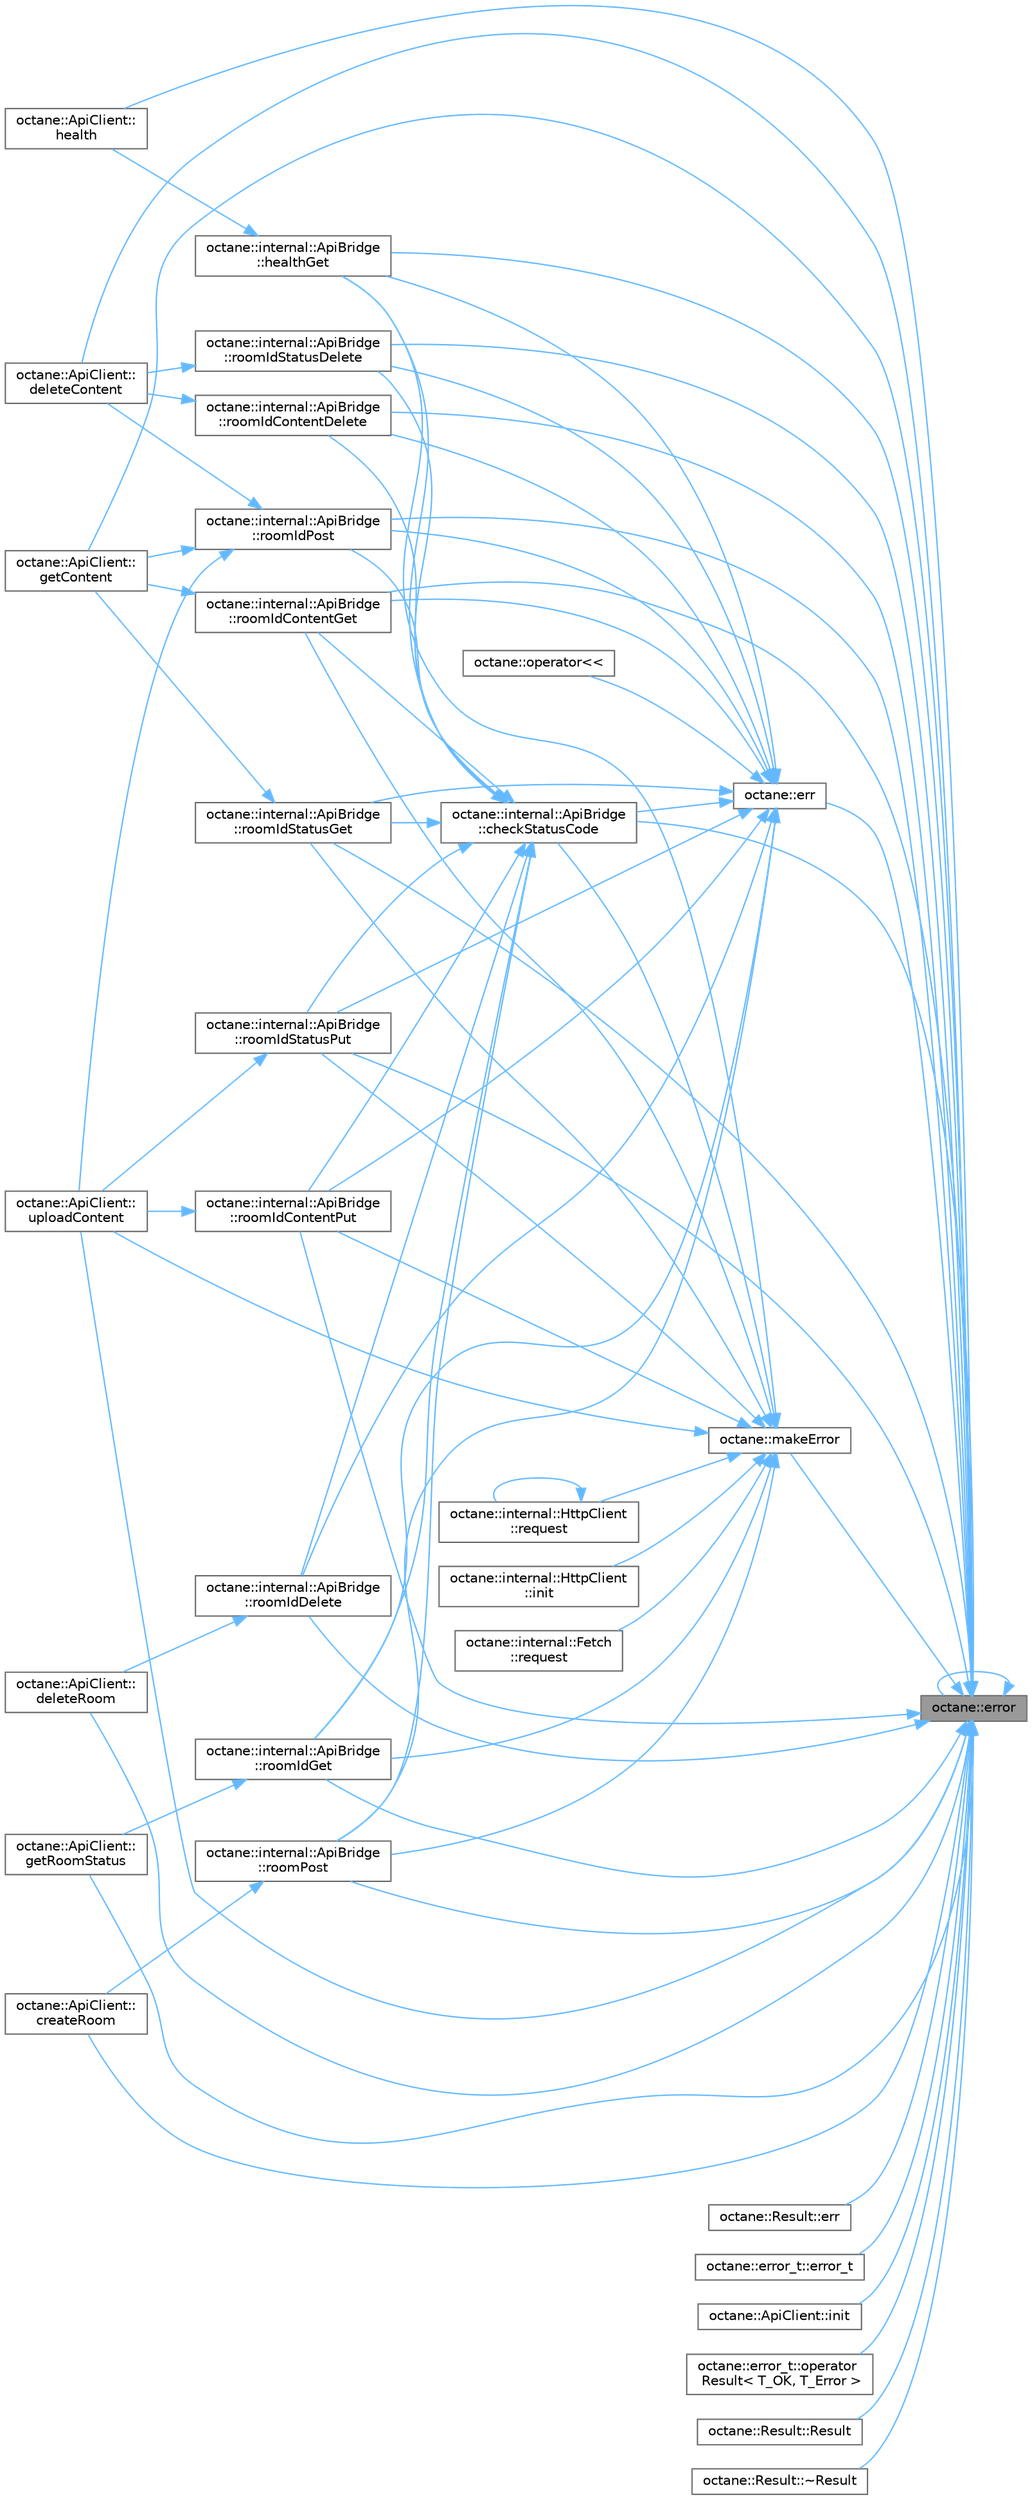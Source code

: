 digraph "octane::error"
{
 // LATEX_PDF_SIZE
  bgcolor="transparent";
  edge [fontname=Helvetica,fontsize=10,labelfontname=Helvetica,labelfontsize=10];
  node [fontname=Helvetica,fontsize=10,shape=box,height=0.2,width=0.4];
  rankdir="RL";
  Node1 [label="octane::error",height=0.2,width=0.4,color="gray40", fillcolor="grey60", style="filled", fontcolor="black",tooltip="Utility function used to construct quasi-normal state values."];
  Node1 -> Node2 [dir="back",color="steelblue1",style="solid"];
  Node2 [label="octane::internal::ApiBridge\l::checkStatusCode",height=0.2,width=0.4,color="grey40", fillcolor="white", style="filled",URL="$classoctane_1_1internal_1_1_api_bridge.html#aaa70b8ad65c7537a11df3982d342b61f",tooltip="check if the given status code is 2xx"];
  Node2 -> Node3 [dir="back",color="steelblue1",style="solid"];
  Node3 [label="octane::internal::ApiBridge\l::healthGet",height=0.2,width=0.4,color="grey40", fillcolor="white", style="filled",URL="$classoctane_1_1internal_1_1_api_bridge.html#a5ba018c516d67ccf9d3bd603cb1a0935",tooltip="use get method for /health"];
  Node3 -> Node4 [dir="back",color="steelblue1",style="solid"];
  Node4 [label="octane::ApiClient::\lhealth",height=0.2,width=0.4,color="grey40", fillcolor="white", style="filled",URL="$classoctane_1_1_api_client.html#a93ff968043aca8a60231e7b218689d9b",tooltip="Return the server's status."];
  Node2 -> Node5 [dir="back",color="steelblue1",style="solid"];
  Node5 [label="octane::internal::ApiBridge\l::roomIdContentDelete",height=0.2,width=0.4,color="grey40", fillcolor="white", style="filled",URL="$classoctane_1_1internal_1_1_api_bridge.html#a8cede5a0248ff2662e179b8a2b19b8b2",tooltip="use delete method for /room/{id}/content"];
  Node5 -> Node6 [dir="back",color="steelblue1",style="solid"];
  Node6 [label="octane::ApiClient::\ldeleteContent",height=0.2,width=0.4,color="grey40", fillcolor="white", style="filled",URL="$classoctane_1_1_api_client.html#a281c1632699c75eef4dce4e0ce32e559",tooltip="Delete content from the room."];
  Node2 -> Node7 [dir="back",color="steelblue1",style="solid"];
  Node7 [label="octane::internal::ApiBridge\l::roomIdContentGet",height=0.2,width=0.4,color="grey40", fillcolor="white", style="filled",URL="$classoctane_1_1internal_1_1_api_bridge.html#ae5236ca6f694a95f302a881758e16b20",tooltip="use get method for /room/{id}/content"];
  Node7 -> Node8 [dir="back",color="steelblue1",style="solid"];
  Node8 [label="octane::ApiClient::\lgetContent",height=0.2,width=0.4,color="grey40", fillcolor="white", style="filled",URL="$classoctane_1_1_api_client.html#aad50514035736da26c1a3f826f68c98b",tooltip="Return content in the room."];
  Node2 -> Node9 [dir="back",color="steelblue1",style="solid"];
  Node9 [label="octane::internal::ApiBridge\l::roomIdContentPut",height=0.2,width=0.4,color="grey40", fillcolor="white", style="filled",URL="$classoctane_1_1internal_1_1_api_bridge.html#a55f1f244706c935e38545e5f66308753",tooltip="use put method for /room/{id}/content"];
  Node9 -> Node10 [dir="back",color="steelblue1",style="solid"];
  Node10 [label="octane::ApiClient::\luploadContent",height=0.2,width=0.4,color="grey40", fillcolor="white", style="filled",URL="$classoctane_1_1_api_client.html#a36f0bbb4e8408949067cd90db4ce78e2",tooltip="Upload content to the room."];
  Node2 -> Node11 [dir="back",color="steelblue1",style="solid"];
  Node11 [label="octane::internal::ApiBridge\l::roomIdDelete",height=0.2,width=0.4,color="grey40", fillcolor="white", style="filled",URL="$classoctane_1_1internal_1_1_api_bridge.html#aa83124ddc28125ae40dd2e6da0f29061",tooltip="use delete method for /room/{id}"];
  Node11 -> Node12 [dir="back",color="steelblue1",style="solid"];
  Node12 [label="octane::ApiClient::\ldeleteRoom",height=0.2,width=0.4,color="grey40", fillcolor="white", style="filled",URL="$classoctane_1_1_api_client.html#a13ede84235b6e7f2eac352fb4c0f4719",tooltip="Delete the room."];
  Node2 -> Node13 [dir="back",color="steelblue1",style="solid"];
  Node13 [label="octane::internal::ApiBridge\l::roomIdGet",height=0.2,width=0.4,color="grey40", fillcolor="white", style="filled",URL="$classoctane_1_1internal_1_1_api_bridge.html#afb7b22629f6212edad71b7289ddc6618",tooltip="use get method for /room/{id}"];
  Node13 -> Node14 [dir="back",color="steelblue1",style="solid"];
  Node14 [label="octane::ApiClient::\lgetRoomStatus",height=0.2,width=0.4,color="grey40", fillcolor="white", style="filled",URL="$classoctane_1_1_api_client.html#a33e36c2ab52815cf4c7fefa3e1f7b5aa",tooltip="Get the room's status."];
  Node2 -> Node15 [dir="back",color="steelblue1",style="solid"];
  Node15 [label="octane::internal::ApiBridge\l::roomIdPost",height=0.2,width=0.4,color="grey40", fillcolor="white", style="filled",URL="$classoctane_1_1internal_1_1_api_bridge.html#abad3e1c394ae37e3538a2ba32b8f06ab",tooltip="use post method for /room/{id}"];
  Node15 -> Node6 [dir="back",color="steelblue1",style="solid"];
  Node15 -> Node8 [dir="back",color="steelblue1",style="solid"];
  Node15 -> Node10 [dir="back",color="steelblue1",style="solid"];
  Node2 -> Node16 [dir="back",color="steelblue1",style="solid"];
  Node16 [label="octane::internal::ApiBridge\l::roomIdStatusDelete",height=0.2,width=0.4,color="grey40", fillcolor="white", style="filled",URL="$classoctane_1_1internal_1_1_api_bridge.html#a5b01879a21e410469c4e8a7494ae0f6c",tooltip="use delete method for /room/{id}/status"];
  Node16 -> Node6 [dir="back",color="steelblue1",style="solid"];
  Node2 -> Node17 [dir="back",color="steelblue1",style="solid"];
  Node17 [label="octane::internal::ApiBridge\l::roomIdStatusGet",height=0.2,width=0.4,color="grey40", fillcolor="white", style="filled",URL="$classoctane_1_1internal_1_1_api_bridge.html#a01f98886f7272847b83c6c56b0af6fd6",tooltip="use get method for /room/{id}/status"];
  Node17 -> Node8 [dir="back",color="steelblue1",style="solid"];
  Node2 -> Node18 [dir="back",color="steelblue1",style="solid"];
  Node18 [label="octane::internal::ApiBridge\l::roomIdStatusPut",height=0.2,width=0.4,color="grey40", fillcolor="white", style="filled",URL="$classoctane_1_1internal_1_1_api_bridge.html#a0e57b82c4d1afa56a8877eac44750d49",tooltip="use put method for /room/{id}/status"];
  Node18 -> Node10 [dir="back",color="steelblue1",style="solid"];
  Node2 -> Node19 [dir="back",color="steelblue1",style="solid"];
  Node19 [label="octane::internal::ApiBridge\l::roomPost",height=0.2,width=0.4,color="grey40", fillcolor="white", style="filled",URL="$classoctane_1_1internal_1_1_api_bridge.html#ae717c194d35ff413c9bd93566d8077a6",tooltip="use post method for /room"];
  Node19 -> Node20 [dir="back",color="steelblue1",style="solid"];
  Node20 [label="octane::ApiClient::\lcreateRoom",height=0.2,width=0.4,color="grey40", fillcolor="white", style="filled",URL="$classoctane_1_1_api_client.html#a62b656d21ec4eb86a2cad9caaf5423df",tooltip="Create a room."];
  Node1 -> Node20 [dir="back",color="steelblue1",style="solid"];
  Node1 -> Node6 [dir="back",color="steelblue1",style="solid"];
  Node1 -> Node12 [dir="back",color="steelblue1",style="solid"];
  Node1 -> Node21 [dir="back",color="steelblue1",style="solid"];
  Node21 [label="octane::Result::err",height=0.2,width=0.4,color="grey40", fillcolor="white", style="filled",URL="$classoctane_1_1_result.html#ab5dc7ca728727fe6fcf2ad6731277eb3",tooltip="Get the value of quasi-normal state as a constant."];
  Node1 -> Node22 [dir="back",color="steelblue1",style="solid"];
  Node22 [label="octane::err",height=0.2,width=0.4,color="grey40", fillcolor="white", style="filled",URL="$namespaceoctane.html#a11bf84eb93d9625bf17de018e4491327",tooltip="Utility function to construct quasi-normal state values."];
  Node22 -> Node2 [dir="back",color="steelblue1",style="solid"];
  Node22 -> Node3 [dir="back",color="steelblue1",style="solid"];
  Node22 -> Node23 [dir="back",color="steelblue1",style="solid"];
  Node23 [label="octane::operator\<\<",height=0.2,width=0.4,color="grey40", fillcolor="white", style="filled",URL="$namespaceoctane.html#ad35dd0394ebd0240d08a17fb010e34c1",tooltip=" "];
  Node22 -> Node5 [dir="back",color="steelblue1",style="solid"];
  Node22 -> Node7 [dir="back",color="steelblue1",style="solid"];
  Node22 -> Node9 [dir="back",color="steelblue1",style="solid"];
  Node22 -> Node11 [dir="back",color="steelblue1",style="solid"];
  Node22 -> Node13 [dir="back",color="steelblue1",style="solid"];
  Node22 -> Node15 [dir="back",color="steelblue1",style="solid"];
  Node22 -> Node16 [dir="back",color="steelblue1",style="solid"];
  Node22 -> Node17 [dir="back",color="steelblue1",style="solid"];
  Node22 -> Node18 [dir="back",color="steelblue1",style="solid"];
  Node22 -> Node19 [dir="back",color="steelblue1",style="solid"];
  Node1 -> Node1 [dir="back",color="steelblue1",style="solid"];
  Node1 -> Node24 [dir="back",color="steelblue1",style="solid"];
  Node24 [label="octane::error_t::error_t",height=0.2,width=0.4,color="grey40", fillcolor="white", style="filled",URL="$classoctane_1_1error__t.html#a8c961c88b5b7d8ed425ad7e75a5b7f30",tooltip=" "];
  Node1 -> Node8 [dir="back",color="steelblue1",style="solid"];
  Node1 -> Node14 [dir="back",color="steelblue1",style="solid"];
  Node1 -> Node4 [dir="back",color="steelblue1",style="solid"];
  Node1 -> Node3 [dir="back",color="steelblue1",style="solid"];
  Node1 -> Node25 [dir="back",color="steelblue1",style="solid"];
  Node25 [label="octane::ApiClient::init",height=0.2,width=0.4,color="grey40", fillcolor="white", style="filled",URL="$classoctane_1_1_api_client.html#a90a36f3caf3ada6677d9782aadd5780c",tooltip="Initialize."];
  Node1 -> Node26 [dir="back",color="steelblue1",style="solid"];
  Node26 [label="octane::makeError",height=0.2,width=0.4,color="grey40", fillcolor="white", style="filled",URL="$namespaceoctane.html#a508d9040da1bea287606313174f69cbc",tooltip="Utility function to create error response."];
  Node26 -> Node2 [dir="back",color="steelblue1",style="solid"];
  Node26 -> Node3 [dir="back",color="steelblue1",style="solid"];
  Node26 -> Node27 [dir="back",color="steelblue1",style="solid"];
  Node27 [label="octane::internal::HttpClient\l::init",height=0.2,width=0.4,color="grey40", fillcolor="white", style="filled",URL="$classoctane_1_1internal_1_1_http_client.html#ae637622c392e4cf4ac4c9f33f71b0443",tooltip=" "];
  Node26 -> Node28 [dir="back",color="steelblue1",style="solid"];
  Node28 [label="octane::internal::Fetch\l::request",height=0.2,width=0.4,color="grey40", fillcolor="white", style="filled",URL="$classoctane_1_1internal_1_1_fetch.html#a6c11b7bd6d973f238d8c77fc6ac8d5c7",tooltip=" "];
  Node26 -> Node29 [dir="back",color="steelblue1",style="solid"];
  Node29 [label="octane::internal::HttpClient\l::request",height=0.2,width=0.4,color="grey40", fillcolor="white", style="filled",URL="$classoctane_1_1internal_1_1_http_client.html#ac4698034c0997078b5ba13c7ed46e8bb",tooltip=" "];
  Node29 -> Node29 [dir="back",color="steelblue1",style="solid"];
  Node26 -> Node7 [dir="back",color="steelblue1",style="solid"];
  Node26 -> Node9 [dir="back",color="steelblue1",style="solid"];
  Node26 -> Node13 [dir="back",color="steelblue1",style="solid"];
  Node26 -> Node17 [dir="back",color="steelblue1",style="solid"];
  Node26 -> Node18 [dir="back",color="steelblue1",style="solid"];
  Node26 -> Node19 [dir="back",color="steelblue1",style="solid"];
  Node26 -> Node10 [dir="back",color="steelblue1",style="solid"];
  Node1 -> Node30 [dir="back",color="steelblue1",style="solid"];
  Node30 [label="octane::error_t::operator\l Result\< T_OK, T_Error \>",height=0.2,width=0.4,color="grey40", fillcolor="white", style="filled",URL="$classoctane_1_1error__t.html#a5f88fb2143fdd0af7505963b72d07b64",tooltip=" "];
  Node1 -> Node31 [dir="back",color="steelblue1",style="solid"];
  Node31 [label="octane::Result::Result",height=0.2,width=0.4,color="grey40", fillcolor="white", style="filled",URL="$classoctane_1_1_result.html#a75e8a3bfab37da3e786cfdd9c7348d43",tooltip=" "];
  Node1 -> Node5 [dir="back",color="steelblue1",style="solid"];
  Node1 -> Node7 [dir="back",color="steelblue1",style="solid"];
  Node1 -> Node9 [dir="back",color="steelblue1",style="solid"];
  Node1 -> Node11 [dir="back",color="steelblue1",style="solid"];
  Node1 -> Node13 [dir="back",color="steelblue1",style="solid"];
  Node1 -> Node15 [dir="back",color="steelblue1",style="solid"];
  Node1 -> Node16 [dir="back",color="steelblue1",style="solid"];
  Node1 -> Node17 [dir="back",color="steelblue1",style="solid"];
  Node1 -> Node18 [dir="back",color="steelblue1",style="solid"];
  Node1 -> Node19 [dir="back",color="steelblue1",style="solid"];
  Node1 -> Node10 [dir="back",color="steelblue1",style="solid"];
  Node1 -> Node32 [dir="back",color="steelblue1",style="solid"];
  Node32 [label="octane::Result::~Result",height=0.2,width=0.4,color="grey40", fillcolor="white", style="filled",URL="$classoctane_1_1_result.html#a51e56850275cb524d62ad79cfbe74f7b",tooltip=" "];
}
